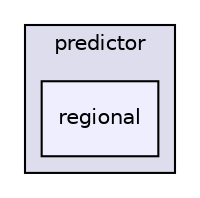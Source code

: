 digraph "modules/prediction/predictor/regional" {
  compound=true
  node [ fontsize="10", fontname="Helvetica"];
  edge [ labelfontsize="10", labelfontname="Helvetica"];
  subgraph clusterdir_03f0e449799af57932f7fb917fa2a0fd {
    graph [ bgcolor="#ddddee", pencolor="black", label="predictor" fontname="Helvetica", fontsize="10", URL="dir_03f0e449799af57932f7fb917fa2a0fd.html"]
  dir_69a8c4829679c9f9ba254fca166cbb89 [shape=box, label="regional", style="filled", fillcolor="#eeeeff", pencolor="black", URL="dir_69a8c4829679c9f9ba254fca166cbb89.html"];
  }
}
